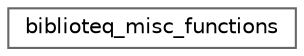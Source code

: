 digraph "Graphical Class Hierarchy"
{
 // LATEX_PDF_SIZE
  bgcolor="transparent";
  edge [fontname=Helvetica,fontsize=10,labelfontname=Helvetica,labelfontsize=10];
  node [fontname=Helvetica,fontsize=10,shape=box,height=0.2,width=0.4];
  rankdir="LR";
  Node0 [id="Node000000",label="biblioteq_misc_functions",height=0.2,width=0.4,color="grey40", fillcolor="white", style="filled",URL="$classbiblioteq__misc__functions.html",tooltip=" "];
}
